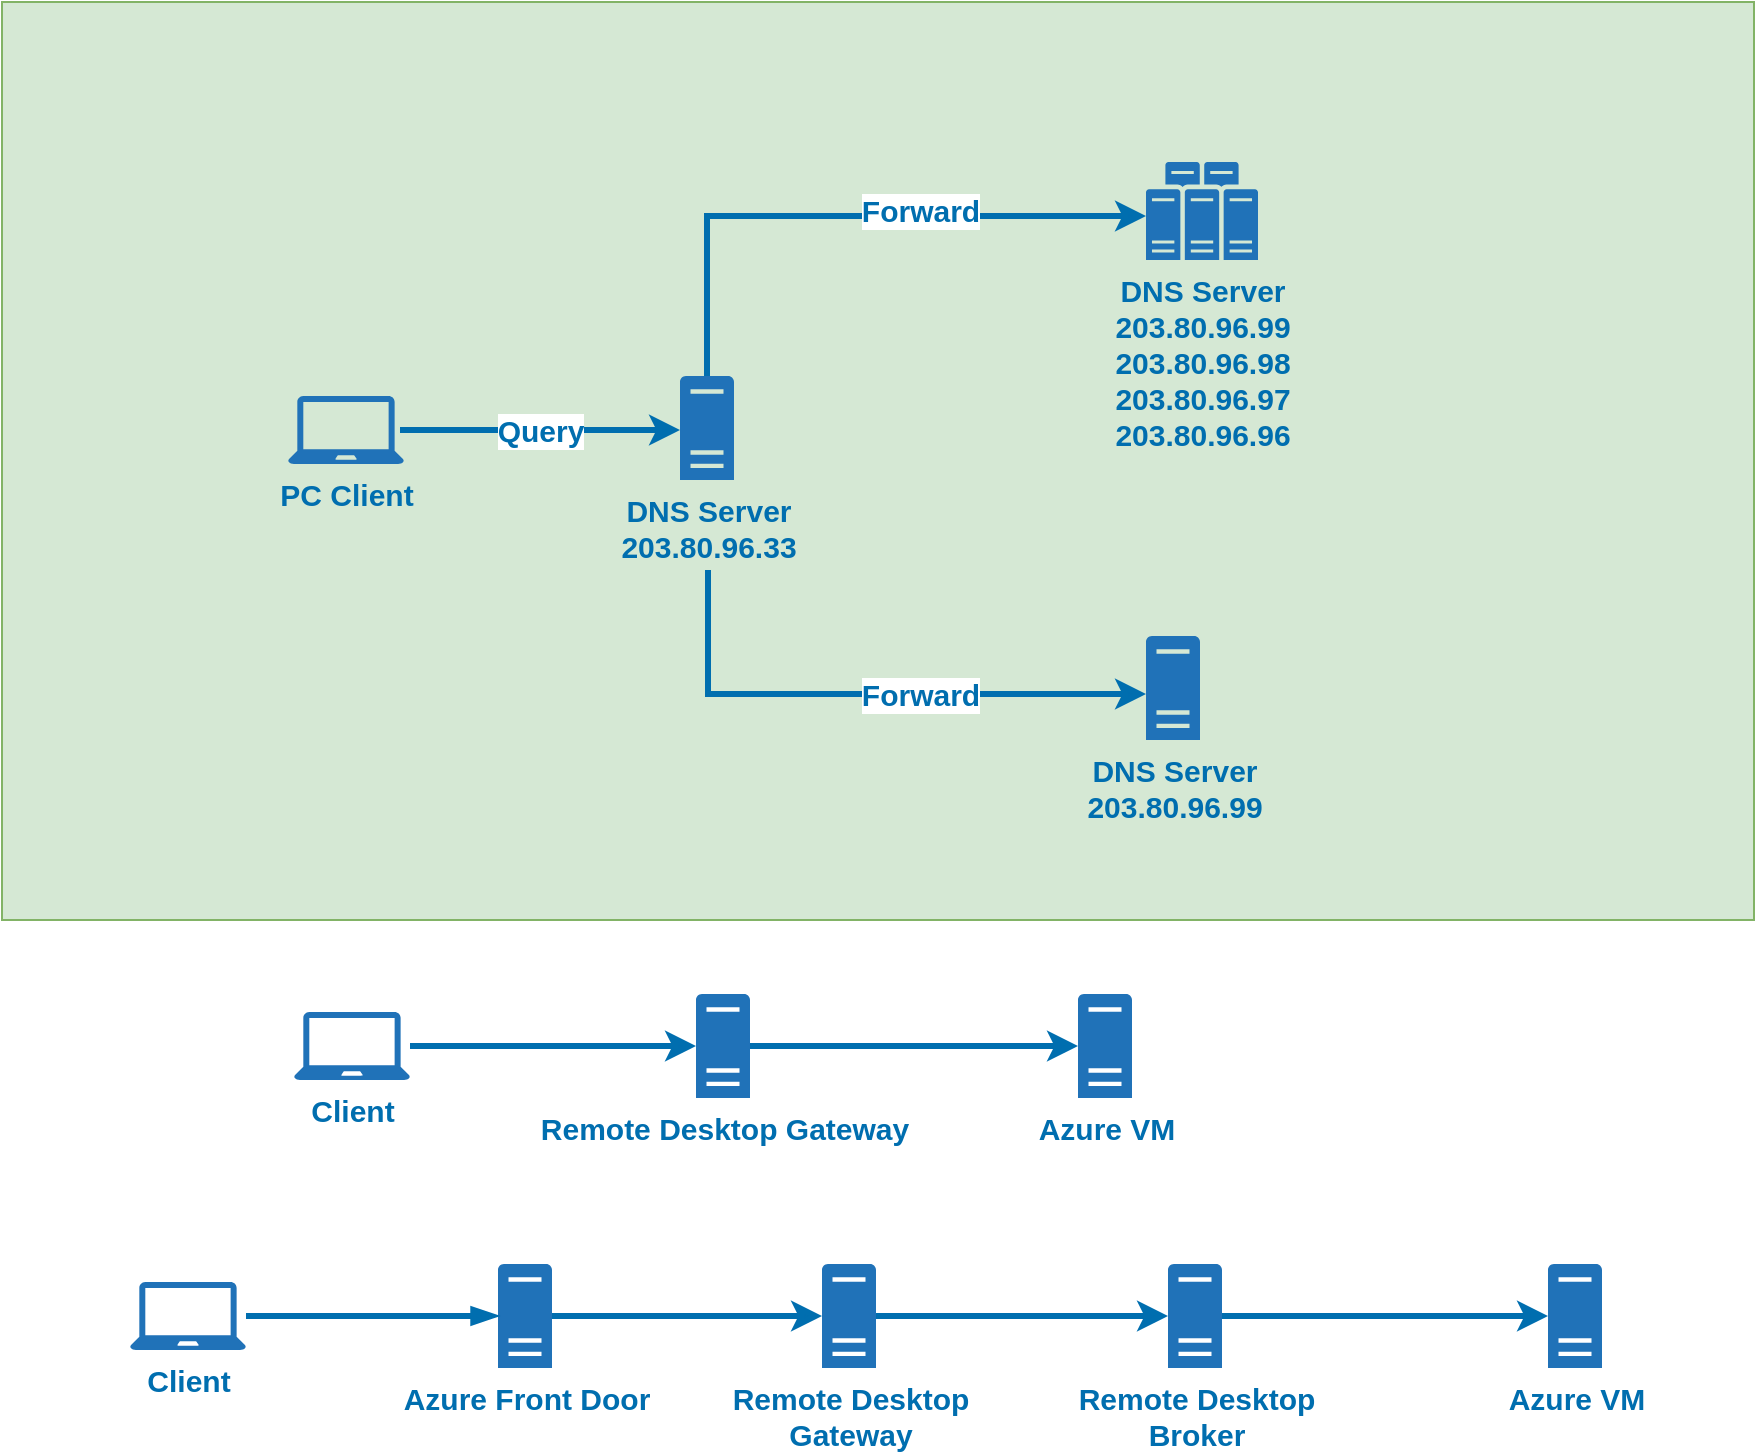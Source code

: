 <mxfile version="15.2.9" type="github">
  <diagram id="qgfwTgc8J1ceRvrJW_r9" name="Page-1">
    <mxGraphModel dx="1422" dy="794" grid="0" gridSize="1" guides="1" tooltips="1" connect="1" arrows="1" fold="1" page="1" pageScale="1" pageWidth="1200" pageHeight="1920" background="#FFFFFF" math="0" shadow="0">
      <root>
        <mxCell id="0" />
        <mxCell id="1" parent="0" />
        <mxCell id="lM9Hmq_16JQrrSsX1j0D-1" value="" style="rounded=0;whiteSpace=wrap;html=1;fillColor=#d5e8d4;strokeColor=#82b366;" vertex="1" parent="1">
          <mxGeometry x="192" y="73" width="876" height="459" as="geometry" />
        </mxCell>
        <mxCell id="RxgWvyqrx6Sn8ADDrMQa-3" value="&lt;b&gt;&lt;font style=&quot;font-size: 15px&quot; color=&quot;#006eaf&quot;&gt;Query&lt;/font&gt;&lt;/b&gt;" style="edgeStyle=orthogonalEdgeStyle;rounded=0;orthogonalLoop=1;jettySize=auto;html=1;fillColor=#1ba1e2;strokeWidth=3;strokeColor=#006EAF;" parent="1" edge="1">
          <mxGeometry relative="1" as="geometry">
            <mxPoint x="391" y="287" as="sourcePoint" />
            <mxPoint x="531" y="287" as="targetPoint" />
          </mxGeometry>
        </mxCell>
        <mxCell id="RxgWvyqrx6Sn8ADDrMQa-13" value="&lt;font style=&quot;font-size: 15px&quot; color=&quot;#006eaf&quot;&gt;&lt;b&gt;PC Client&lt;/b&gt;&lt;/font&gt;" style="pointerEvents=1;shadow=0;dashed=0;html=1;strokeColor=none;labelPosition=center;verticalLabelPosition=bottom;verticalAlign=top;outlineConnect=0;align=center;shape=mxgraph.office.devices.laptop;fillColor=#2072B8;" parent="1" vertex="1">
          <mxGeometry x="335" y="270" width="58" height="34" as="geometry" />
        </mxCell>
        <mxCell id="iKQYUACnMpvooSJu9w_w-7" style="edgeStyle=orthogonalEdgeStyle;rounded=0;orthogonalLoop=1;jettySize=auto;html=1;fontSize=15;fontColor=#006EAF;strokeColor=#006EAF;strokeWidth=3;fillColor=#0050ef;" parent="1" source="RxgWvyqrx6Sn8ADDrMQa-15" edge="1">
          <mxGeometry relative="1" as="geometry">
            <Array as="points">
              <mxPoint x="545" y="180" />
            </Array>
            <mxPoint x="764" y="180" as="targetPoint" />
          </mxGeometry>
        </mxCell>
        <mxCell id="iKQYUACnMpvooSJu9w_w-8" value="&lt;b style=&quot;font-size: 15px;&quot;&gt;Forward&lt;/b&gt;" style="edgeLabel;html=1;align=center;verticalAlign=middle;resizable=0;points=[];fontSize=15;fontColor=#006EAF;" parent="iKQYUACnMpvooSJu9w_w-7" vertex="1" connectable="0">
          <mxGeometry x="-0.048" y="3" relative="1" as="geometry">
            <mxPoint x="44" as="offset" />
          </mxGeometry>
        </mxCell>
        <mxCell id="iKQYUACnMpvooSJu9w_w-14" value="&lt;b&gt;Forward&lt;/b&gt;" style="edgeStyle=orthogonalEdgeStyle;rounded=0;jumpSize=6;orthogonalLoop=1;jettySize=auto;html=1;fontSize=15;fontColor=#006EAF;strokeColor=#006EAF;strokeWidth=3;fillColor=#0050ef;verticalAlign=middle;bendable=0;align=center;" parent="1" target="iKQYUACnMpvooSJu9w_w-6" edge="1">
          <mxGeometry x="0.196" relative="1" as="geometry">
            <mxPoint x="545" y="357" as="sourcePoint" />
            <Array as="points">
              <mxPoint x="545" y="419" />
            </Array>
            <mxPoint as="offset" />
          </mxGeometry>
        </mxCell>
        <mxCell id="RxgWvyqrx6Sn8ADDrMQa-15" value="&lt;b style=&quot;font-size: 15px&quot;&gt;&lt;font&gt;DNS Server&lt;br&gt;203.80.96.33&lt;/font&gt;&lt;/b&gt;" style="pointerEvents=1;shadow=0;dashed=0;html=1;strokeColor=none;labelPosition=center;verticalLabelPosition=bottom;verticalAlign=top;outlineConnect=0;align=center;shape=mxgraph.office.servers.physical_host;fillColor=#2072B8;fontColor=#006EAF;" parent="1" vertex="1">
          <mxGeometry x="531" y="260" width="27" height="52" as="geometry" />
        </mxCell>
        <mxCell id="iKQYUACnMpvooSJu9w_w-6" value="&lt;b style=&quot;font-size: 15px&quot;&gt;&lt;font&gt;DNS Server&lt;br&gt;203.80.96.99&lt;/font&gt;&lt;/b&gt;" style="pointerEvents=1;shadow=0;dashed=0;html=1;strokeColor=none;labelPosition=center;verticalLabelPosition=bottom;verticalAlign=top;outlineConnect=0;align=center;shape=mxgraph.office.servers.physical_host;fillColor=#2072B8;fontColor=#006EAF;" parent="1" vertex="1">
          <mxGeometry x="764" y="390" width="27" height="52" as="geometry" />
        </mxCell>
        <mxCell id="085dgqSLcnuGZcEoX93T-2" value="&lt;b style=&quot;color: rgb(0 , 110 , 175) ; font-size: 15px&quot;&gt;DNS Server&lt;br&gt;203.80.96.99&lt;br&gt;&lt;/b&gt;&lt;b style=&quot;color: rgb(0 , 110 , 175) ; font-size: 15px&quot;&gt;203.80.96.98&lt;br&gt;&lt;/b&gt;&lt;b style=&quot;color: rgb(0 , 110 , 175) ; font-size: 15px&quot;&gt;203.80.96.97&lt;br&gt;&lt;/b&gt;&lt;b style=&quot;color: rgb(0 , 110 , 175) ; font-size: 15px&quot;&gt;203.80.96.96&lt;/b&gt;&lt;b style=&quot;color: rgb(0 , 110 , 175) ; font-size: 15px&quot;&gt;&lt;br&gt;&lt;/b&gt;" style="sketch=0;pointerEvents=1;shadow=0;dashed=0;html=1;strokeColor=none;labelPosition=center;verticalLabelPosition=bottom;verticalAlign=top;outlineConnect=0;align=center;shape=mxgraph.office.servers.physical_host_farm;fillColor=#2072B8;" parent="1" vertex="1">
          <mxGeometry x="764" y="153" width="56" height="49" as="geometry" />
        </mxCell>
        <mxCell id="Vti_JGjaKpsC3YUKLy9k-6" style="edgeStyle=orthogonalEdgeStyle;rounded=0;orthogonalLoop=1;jettySize=auto;html=1;strokeColor=#006EAF;strokeWidth=3;fillColor=#1ba1e2;" parent="1" source="Vti_JGjaKpsC3YUKLy9k-1" target="Vti_JGjaKpsC3YUKLy9k-2" edge="1">
          <mxGeometry relative="1" as="geometry" />
        </mxCell>
        <mxCell id="Vti_JGjaKpsC3YUKLy9k-1" value="&lt;font style=&quot;font-size: 15px&quot; color=&quot;#006eaf&quot;&gt;&lt;b&gt;Client&lt;/b&gt;&lt;/font&gt;" style="pointerEvents=1;shadow=0;dashed=0;html=1;strokeColor=none;labelPosition=center;verticalLabelPosition=bottom;verticalAlign=top;outlineConnect=0;align=center;shape=mxgraph.office.devices.laptop;fillColor=#2072B8;" parent="1" vertex="1">
          <mxGeometry x="338" y="578" width="58" height="34" as="geometry" />
        </mxCell>
        <mxCell id="Vti_JGjaKpsC3YUKLy9k-7" style="edgeStyle=orthogonalEdgeStyle;rounded=0;orthogonalLoop=1;jettySize=auto;html=1;strokeColor=#006EAF;strokeWidth=3;fillColor=#1ba1e2;" parent="1" source="Vti_JGjaKpsC3YUKLy9k-2" target="Vti_JGjaKpsC3YUKLy9k-3" edge="1">
          <mxGeometry relative="1" as="geometry" />
        </mxCell>
        <mxCell id="Vti_JGjaKpsC3YUKLy9k-2" value="&lt;span style=&quot;font-size: 15px&quot;&gt;&lt;b&gt;Remote Desktop Gateway&lt;/b&gt;&lt;/span&gt;" style="pointerEvents=1;shadow=0;dashed=0;html=1;strokeColor=none;labelPosition=center;verticalLabelPosition=bottom;verticalAlign=top;outlineConnect=0;align=center;shape=mxgraph.office.servers.physical_host;fillColor=#2072B8;fontColor=#006EAF;" parent="1" vertex="1">
          <mxGeometry x="539" y="569" width="27" height="52" as="geometry" />
        </mxCell>
        <mxCell id="Vti_JGjaKpsC3YUKLy9k-3" value="&lt;span style=&quot;font-size: 15px&quot;&gt;&lt;b&gt;Azure VM&lt;/b&gt;&lt;/span&gt;" style="pointerEvents=1;shadow=0;dashed=0;html=1;strokeColor=none;labelPosition=center;verticalLabelPosition=bottom;verticalAlign=top;outlineConnect=0;align=center;shape=mxgraph.office.servers.physical_host;fillColor=#2072B8;fontColor=#006EAF;" parent="1" vertex="1">
          <mxGeometry x="730" y="569" width="27" height="52" as="geometry" />
        </mxCell>
        <mxCell id="Vti_JGjaKpsC3YUKLy9k-8" style="edgeStyle=orthogonalEdgeStyle;rounded=0;orthogonalLoop=1;jettySize=auto;html=1;strokeColor=#006EAF;strokeWidth=3;fillColor=#1ba1e2;startArrow=none;" parent="1" source="Vti_JGjaKpsC3YUKLy9k-14" target="Vti_JGjaKpsC3YUKLy9k-11" edge="1">
          <mxGeometry relative="1" as="geometry" />
        </mxCell>
        <mxCell id="Vti_JGjaKpsC3YUKLy9k-9" value="&lt;font style=&quot;font-size: 15px&quot; color=&quot;#006eaf&quot;&gt;&lt;b&gt;Client&lt;/b&gt;&lt;/font&gt;" style="pointerEvents=1;shadow=0;dashed=0;html=1;strokeColor=none;labelPosition=center;verticalLabelPosition=bottom;verticalAlign=top;outlineConnect=0;align=center;shape=mxgraph.office.devices.laptop;fillColor=#2072B8;" parent="1" vertex="1">
          <mxGeometry x="256" y="713" width="58" height="34" as="geometry" />
        </mxCell>
        <mxCell id="Vti_JGjaKpsC3YUKLy9k-19" style="edgeStyle=orthogonalEdgeStyle;rounded=0;orthogonalLoop=1;jettySize=auto;html=1;endArrow=classic;strokeColor=#006EAF;strokeWidth=3;fillColor=#1ba1e2;" parent="1" source="Vti_JGjaKpsC3YUKLy9k-11" target="Vti_JGjaKpsC3YUKLy9k-13" edge="1">
          <mxGeometry relative="1" as="geometry" />
        </mxCell>
        <mxCell id="Vti_JGjaKpsC3YUKLy9k-11" value="&lt;span style=&quot;font-size: 15px&quot;&gt;&lt;b&gt;Remote Desktop &lt;br&gt;Gateway&lt;/b&gt;&lt;/span&gt;" style="pointerEvents=1;shadow=0;dashed=0;html=1;strokeColor=none;labelPosition=center;verticalLabelPosition=bottom;verticalAlign=top;outlineConnect=0;align=center;shape=mxgraph.office.servers.physical_host;fillColor=#2072B8;fontColor=#006EAF;" parent="1" vertex="1">
          <mxGeometry x="602" y="704" width="27" height="52" as="geometry" />
        </mxCell>
        <mxCell id="Vti_JGjaKpsC3YUKLy9k-20" style="edgeStyle=orthogonalEdgeStyle;rounded=0;orthogonalLoop=1;jettySize=auto;html=1;endArrow=classic;strokeColor=#006EAF;strokeWidth=3;fillColor=#1ba1e2;" parent="1" source="Vti_JGjaKpsC3YUKLy9k-13" target="Vti_JGjaKpsC3YUKLy9k-16" edge="1">
          <mxGeometry relative="1" as="geometry" />
        </mxCell>
        <mxCell id="Vti_JGjaKpsC3YUKLy9k-13" value="&lt;span style=&quot;font-size: 15px&quot;&gt;&lt;b&gt;Remote Desktop &lt;br&gt;Broker&lt;/b&gt;&lt;/span&gt;" style="pointerEvents=1;shadow=0;dashed=0;html=1;strokeColor=none;labelPosition=center;verticalLabelPosition=bottom;verticalAlign=top;outlineConnect=0;align=center;shape=mxgraph.office.servers.physical_host;fillColor=#2072B8;fontColor=#006EAF;" parent="1" vertex="1">
          <mxGeometry x="775" y="704" width="27" height="52" as="geometry" />
        </mxCell>
        <mxCell id="Vti_JGjaKpsC3YUKLy9k-14" value="&lt;span style=&quot;font-size: 15px&quot;&gt;&lt;b&gt;Azure Front Door&lt;/b&gt;&lt;/span&gt;" style="pointerEvents=1;shadow=0;dashed=0;html=1;strokeColor=none;labelPosition=center;verticalLabelPosition=bottom;verticalAlign=top;outlineConnect=0;align=center;shape=mxgraph.office.servers.physical_host;fillColor=#2072B8;fontColor=#006EAF;" parent="1" vertex="1">
          <mxGeometry x="440" y="704" width="27" height="52" as="geometry" />
        </mxCell>
        <mxCell id="Vti_JGjaKpsC3YUKLy9k-15" value="" style="edgeStyle=orthogonalEdgeStyle;rounded=0;orthogonalLoop=1;jettySize=auto;html=1;strokeColor=#006EAF;strokeWidth=3;fillColor=#1ba1e2;endArrow=blockThin;endFill=1;" parent="1" source="Vti_JGjaKpsC3YUKLy9k-9" target="Vti_JGjaKpsC3YUKLy9k-14" edge="1">
          <mxGeometry relative="1" as="geometry">
            <mxPoint x="314" y="730" as="sourcePoint" />
            <mxPoint x="540" y="730" as="targetPoint" />
          </mxGeometry>
        </mxCell>
        <mxCell id="Vti_JGjaKpsC3YUKLy9k-16" value="&lt;span style=&quot;font-size: 15px&quot;&gt;&lt;b&gt;Azure VM&lt;/b&gt;&lt;/span&gt;" style="pointerEvents=1;shadow=0;dashed=0;html=1;strokeColor=none;labelPosition=center;verticalLabelPosition=bottom;verticalAlign=top;outlineConnect=0;align=center;shape=mxgraph.office.servers.physical_host;fillColor=#2072B8;fontColor=#006EAF;" parent="1" vertex="1">
          <mxGeometry x="965" y="704" width="27" height="52" as="geometry" />
        </mxCell>
      </root>
    </mxGraphModel>
  </diagram>
</mxfile>
